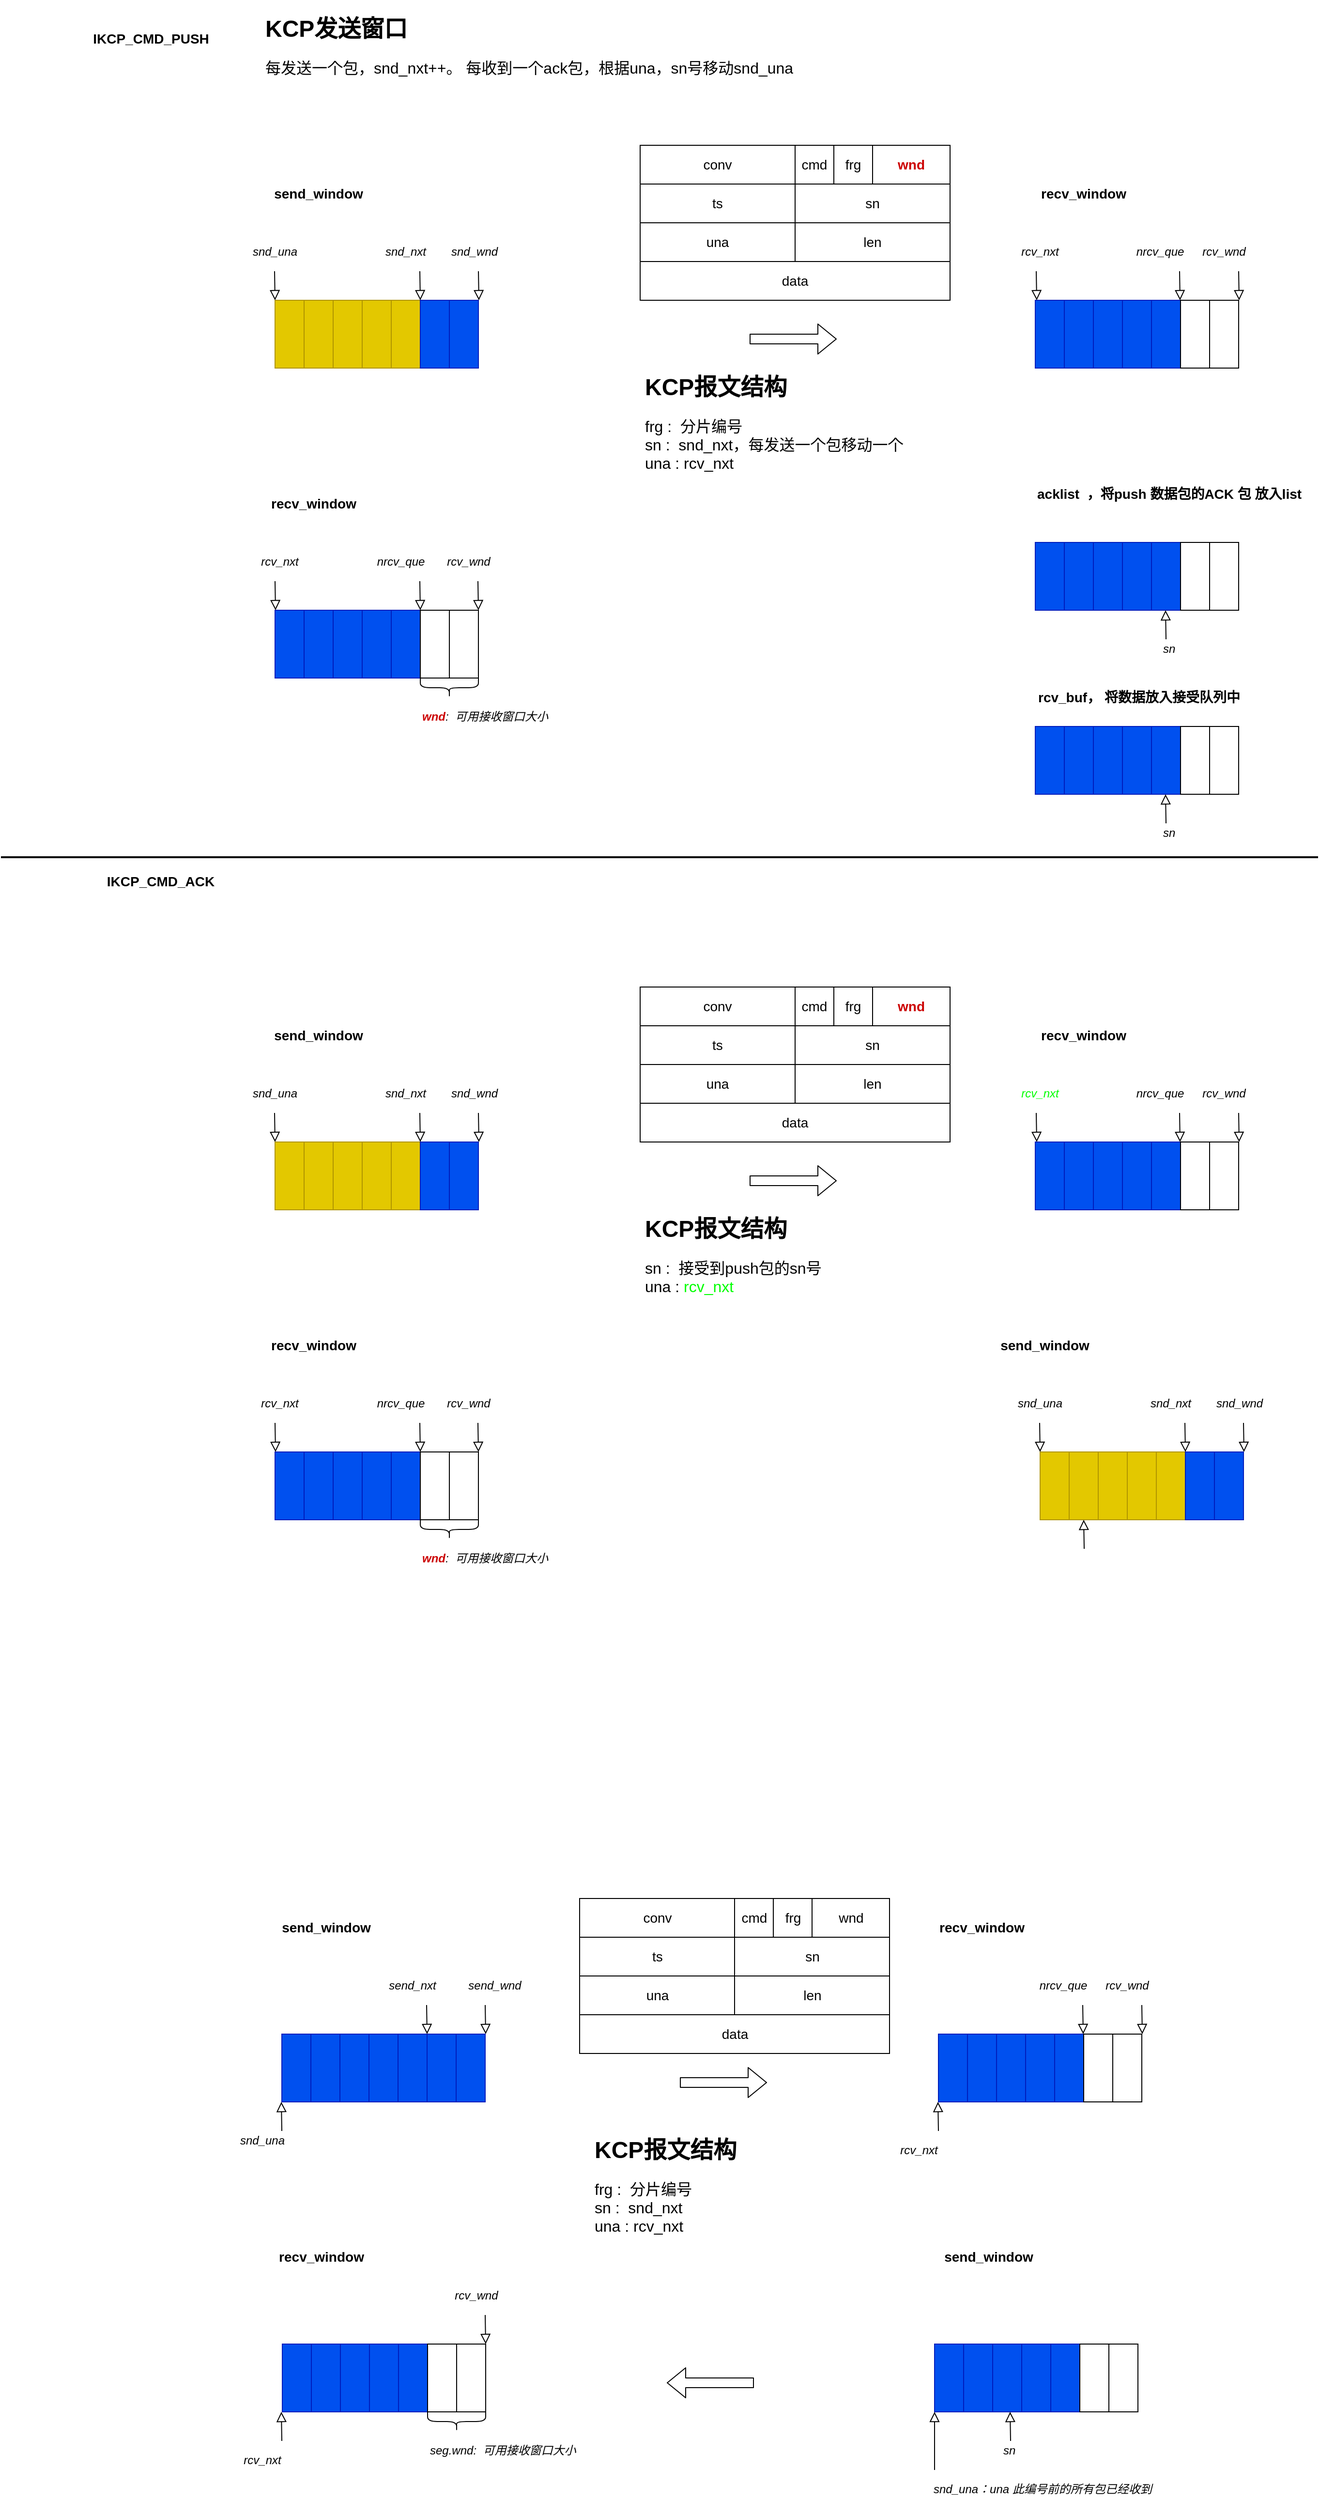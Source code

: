 <mxfile version="13.10.2" type="github">
  <diagram id="feINAKc0w70oRSZ_3hTW" name="第 1 页">
    <mxGraphModel dx="2187" dy="802" grid="1" gridSize="10" guides="1" tooltips="1" connect="1" arrows="1" fold="1" page="1" pageScale="1" pageWidth="827" pageHeight="1169" math="0" shadow="0">
      <root>
        <mxCell id="0" />
        <mxCell id="1" parent="0" />
        <mxCell id="rV__VkdkWEQ5Nje2Z5eR-19" value="" style="rounded=0;whiteSpace=wrap;html=1;fillColor=#e3c800;strokeColor=#B09500;fontColor=#ffffff;" parent="1" vertex="1">
          <mxGeometry x="253" y="460" width="30" height="70" as="geometry" />
        </mxCell>
        <mxCell id="rV__VkdkWEQ5Nje2Z5eR-52" value="" style="rounded=0;html=1;jettySize=auto;orthogonalLoop=1;fontSize=11;endArrow=block;endFill=0;endSize=8;strokeWidth=1;shadow=0;labelBackgroundColor=none;edgeStyle=orthogonalEdgeStyle;" parent="1" edge="1">
          <mxGeometry y="20" relative="1" as="geometry">
            <mxPoint as="offset" />
            <mxPoint x="252.5" y="430" as="sourcePoint" />
            <mxPoint x="253" y="460" as="targetPoint" />
          </mxGeometry>
        </mxCell>
        <mxCell id="rV__VkdkWEQ5Nje2Z5eR-62" value="snd_una" style="text;html=1;strokeColor=none;fillColor=none;align=center;verticalAlign=middle;whiteSpace=wrap;rounded=0;fontStyle=2" parent="1" vertex="1">
          <mxGeometry x="233" y="400" width="40" height="20" as="geometry" />
        </mxCell>
        <mxCell id="rV__VkdkWEQ5Nje2Z5eR-63" value="snd_wnd" style="text;html=1;strokeColor=none;fillColor=none;align=left;verticalAlign=middle;whiteSpace=wrap;rounded=0;fontStyle=2" parent="1" vertex="1">
          <mxGeometry x="433" y="390" width="67" height="40" as="geometry" />
        </mxCell>
        <mxCell id="rV__VkdkWEQ5Nje2Z5eR-68" value="send_window" style="text;html=1;strokeColor=none;fillColor=none;align=center;verticalAlign=middle;whiteSpace=wrap;rounded=0;fontSize=14;fontStyle=1" parent="1" vertex="1">
          <mxGeometry x="278" y="340" width="40" height="20" as="geometry" />
        </mxCell>
        <mxCell id="mCFFVizzUiLR0h96KD7Z-1" value="" style="rounded=0;whiteSpace=wrap;html=1;fillColor=#e3c800;strokeColor=#B09500;fontColor=#ffffff;" vertex="1" parent="1">
          <mxGeometry x="283" y="460" width="30" height="70" as="geometry" />
        </mxCell>
        <mxCell id="mCFFVizzUiLR0h96KD7Z-2" value="" style="rounded=0;whiteSpace=wrap;html=1;fillColor=#e3c800;strokeColor=#B09500;fontColor=#ffffff;" vertex="1" parent="1">
          <mxGeometry x="313" y="460" width="30" height="70" as="geometry" />
        </mxCell>
        <mxCell id="mCFFVizzUiLR0h96KD7Z-3" value="" style="rounded=0;whiteSpace=wrap;html=1;fillColor=#e3c800;strokeColor=#B09500;fontColor=#ffffff;" vertex="1" parent="1">
          <mxGeometry x="343" y="460" width="30" height="70" as="geometry" />
        </mxCell>
        <mxCell id="mCFFVizzUiLR0h96KD7Z-4" value="" style="rounded=0;whiteSpace=wrap;html=1;fillColor=#e3c800;strokeColor=#B09500;fontColor=#ffffff;" vertex="1" parent="1">
          <mxGeometry x="373" y="460" width="30" height="70" as="geometry" />
        </mxCell>
        <mxCell id="mCFFVizzUiLR0h96KD7Z-5" value="" style="rounded=0;whiteSpace=wrap;html=1;fillColor=#0050ef;strokeColor=#001DBC;fontColor=#ffffff;" vertex="1" parent="1">
          <mxGeometry x="403" y="460" width="30" height="70" as="geometry" />
        </mxCell>
        <mxCell id="mCFFVizzUiLR0h96KD7Z-6" value="" style="rounded=0;whiteSpace=wrap;html=1;fillColor=#0050ef;strokeColor=#001DBC;fontColor=#ffffff;" vertex="1" parent="1">
          <mxGeometry x="433" y="460" width="30" height="70" as="geometry" />
        </mxCell>
        <mxCell id="mCFFVizzUiLR0h96KD7Z-7" value="" style="rounded=0;whiteSpace=wrap;html=1;fillColor=#0050ef;strokeColor=#001DBC;fontColor=#ffffff;" vertex="1" parent="1">
          <mxGeometry x="1038" y="460" width="30" height="70" as="geometry" />
        </mxCell>
        <mxCell id="mCFFVizzUiLR0h96KD7Z-8" value="recv_window" style="text;html=1;strokeColor=none;fillColor=none;align=center;verticalAlign=middle;whiteSpace=wrap;rounded=0;fontSize=14;fontStyle=1" vertex="1" parent="1">
          <mxGeometry x="1067.5" y="340" width="40" height="20" as="geometry" />
        </mxCell>
        <mxCell id="mCFFVizzUiLR0h96KD7Z-9" value="" style="rounded=0;whiteSpace=wrap;html=1;fillColor=#0050ef;strokeColor=#001DBC;fontColor=#ffffff;" vertex="1" parent="1">
          <mxGeometry x="1068" y="460" width="30" height="70" as="geometry" />
        </mxCell>
        <mxCell id="mCFFVizzUiLR0h96KD7Z-10" value="" style="rounded=0;whiteSpace=wrap;html=1;fillColor=#0050ef;strokeColor=#001DBC;fontColor=#ffffff;" vertex="1" parent="1">
          <mxGeometry x="1098" y="460" width="30" height="70" as="geometry" />
        </mxCell>
        <mxCell id="mCFFVizzUiLR0h96KD7Z-11" value="" style="rounded=0;whiteSpace=wrap;html=1;fillColor=#0050ef;strokeColor=#001DBC;fontColor=#ffffff;" vertex="1" parent="1">
          <mxGeometry x="1128" y="460" width="30" height="70" as="geometry" />
        </mxCell>
        <mxCell id="mCFFVizzUiLR0h96KD7Z-12" value="" style="rounded=0;whiteSpace=wrap;html=1;fillColor=#0050ef;strokeColor=#001DBC;fontColor=#ffffff;" vertex="1" parent="1">
          <mxGeometry x="1158" y="460" width="30" height="70" as="geometry" />
        </mxCell>
        <mxCell id="mCFFVizzUiLR0h96KD7Z-13" value="" style="rounded=0;whiteSpace=wrap;html=1;" vertex="1" parent="1">
          <mxGeometry x="1188" y="460" width="30" height="70" as="geometry" />
        </mxCell>
        <mxCell id="mCFFVizzUiLR0h96KD7Z-14" value="" style="rounded=0;whiteSpace=wrap;html=1;" vertex="1" parent="1">
          <mxGeometry x="1218" y="460" width="30" height="70" as="geometry" />
        </mxCell>
        <mxCell id="mCFFVizzUiLR0h96KD7Z-15" value="" style="rounded=0;whiteSpace=wrap;html=1;fillColor=#0050ef;strokeColor=#001DBC;fontColor=#ffffff;" vertex="1" parent="1">
          <mxGeometry x="253" y="780" width="30" height="70" as="geometry" />
        </mxCell>
        <mxCell id="mCFFVizzUiLR0h96KD7Z-16" value="recv_window" style="text;html=1;strokeColor=none;fillColor=none;align=center;verticalAlign=middle;whiteSpace=wrap;rounded=0;fontSize=14;fontStyle=1" vertex="1" parent="1">
          <mxGeometry x="273" y="660" width="40" height="20" as="geometry" />
        </mxCell>
        <mxCell id="mCFFVizzUiLR0h96KD7Z-17" value="" style="rounded=0;whiteSpace=wrap;html=1;fillColor=#0050ef;strokeColor=#001DBC;fontColor=#ffffff;" vertex="1" parent="1">
          <mxGeometry x="283" y="780" width="30" height="70" as="geometry" />
        </mxCell>
        <mxCell id="mCFFVizzUiLR0h96KD7Z-18" value="" style="rounded=0;whiteSpace=wrap;html=1;fillColor=#0050ef;strokeColor=#001DBC;fontColor=#ffffff;" vertex="1" parent="1">
          <mxGeometry x="313" y="780" width="30" height="70" as="geometry" />
        </mxCell>
        <mxCell id="mCFFVizzUiLR0h96KD7Z-19" value="" style="rounded=0;whiteSpace=wrap;html=1;fillColor=#0050ef;strokeColor=#001DBC;fontColor=#ffffff;" vertex="1" parent="1">
          <mxGeometry x="343" y="780" width="30" height="70" as="geometry" />
        </mxCell>
        <mxCell id="mCFFVizzUiLR0h96KD7Z-20" value="" style="rounded=0;whiteSpace=wrap;html=1;fillColor=#0050ef;strokeColor=#001DBC;fontColor=#ffffff;" vertex="1" parent="1">
          <mxGeometry x="373" y="780" width="30" height="70" as="geometry" />
        </mxCell>
        <mxCell id="mCFFVizzUiLR0h96KD7Z-21" value="" style="rounded=0;whiteSpace=wrap;html=1;" vertex="1" parent="1">
          <mxGeometry x="403" y="780" width="30" height="70" as="geometry" />
        </mxCell>
        <mxCell id="mCFFVizzUiLR0h96KD7Z-22" value="" style="rounded=0;whiteSpace=wrap;html=1;" vertex="1" parent="1">
          <mxGeometry x="433" y="780" width="30" height="70" as="geometry" />
        </mxCell>
        <mxCell id="mCFFVizzUiLR0h96KD7Z-23" value="" style="rounded=0;whiteSpace=wrap;html=1;fillColor=#0050ef;strokeColor=#001DBC;fontColor=#ffffff;" vertex="1" parent="1">
          <mxGeometry x="1038" y="710" width="30" height="70" as="geometry" />
        </mxCell>
        <mxCell id="mCFFVizzUiLR0h96KD7Z-24" value="acklist&amp;nbsp; ，将push 数据包的ACK 包 放入list" style="text;html=1;strokeColor=none;fillColor=none;align=left;verticalAlign=middle;whiteSpace=wrap;rounded=0;fontSize=14;fontStyle=1" vertex="1" parent="1">
          <mxGeometry x="1038" y="650" width="289.5" height="20" as="geometry" />
        </mxCell>
        <mxCell id="mCFFVizzUiLR0h96KD7Z-25" value="" style="rounded=0;whiteSpace=wrap;html=1;fillColor=#0050ef;strokeColor=#001DBC;fontColor=#ffffff;" vertex="1" parent="1">
          <mxGeometry x="1068" y="710" width="30" height="70" as="geometry" />
        </mxCell>
        <mxCell id="mCFFVizzUiLR0h96KD7Z-26" value="" style="rounded=0;whiteSpace=wrap;html=1;fillColor=#0050ef;strokeColor=#001DBC;fontColor=#ffffff;" vertex="1" parent="1">
          <mxGeometry x="1098" y="710" width="30" height="70" as="geometry" />
        </mxCell>
        <mxCell id="mCFFVizzUiLR0h96KD7Z-27" value="" style="rounded=0;whiteSpace=wrap;html=1;fillColor=#0050ef;strokeColor=#001DBC;fontColor=#ffffff;" vertex="1" parent="1">
          <mxGeometry x="1128" y="710" width="30" height="70" as="geometry" />
        </mxCell>
        <mxCell id="mCFFVizzUiLR0h96KD7Z-28" value="" style="rounded=0;whiteSpace=wrap;html=1;fillColor=#0050ef;strokeColor=#001DBC;fontColor=#ffffff;" vertex="1" parent="1">
          <mxGeometry x="1158" y="710" width="30" height="70" as="geometry" />
        </mxCell>
        <mxCell id="mCFFVizzUiLR0h96KD7Z-29" value="" style="rounded=0;whiteSpace=wrap;html=1;" vertex="1" parent="1">
          <mxGeometry x="1188" y="710" width="30" height="70" as="geometry" />
        </mxCell>
        <mxCell id="mCFFVizzUiLR0h96KD7Z-30" value="" style="rounded=0;whiteSpace=wrap;html=1;" vertex="1" parent="1">
          <mxGeometry x="1218" y="710" width="30" height="70" as="geometry" />
        </mxCell>
        <mxCell id="mCFFVizzUiLR0h96KD7Z-31" value="" style="shape=flexArrow;endArrow=classic;html=1;fontSize=14;fontColor=#000000;" edge="1" parent="1">
          <mxGeometry width="50" height="50" relative="1" as="geometry">
            <mxPoint x="743" y="500" as="sourcePoint" />
            <mxPoint x="833" y="500" as="targetPoint" />
          </mxGeometry>
        </mxCell>
        <mxCell id="mCFFVizzUiLR0h96KD7Z-33" value="" style="rounded=0;html=1;jettySize=auto;orthogonalLoop=1;fontSize=11;endArrow=block;endFill=0;endSize=8;strokeWidth=1;shadow=0;labelBackgroundColor=none;edgeStyle=orthogonalEdgeStyle;" edge="1" parent="1">
          <mxGeometry y="20" relative="1" as="geometry">
            <mxPoint as="offset" />
            <mxPoint x="463" y="430" as="sourcePoint" />
            <mxPoint x="463.5" y="460" as="targetPoint" />
          </mxGeometry>
        </mxCell>
        <mxCell id="mCFFVizzUiLR0h96KD7Z-34" value="snd_nxt" style="text;html=1;strokeColor=none;fillColor=none;align=center;verticalAlign=middle;whiteSpace=wrap;rounded=0;fontStyle=2" vertex="1" parent="1">
          <mxGeometry x="368" y="400" width="40" height="20" as="geometry" />
        </mxCell>
        <mxCell id="mCFFVizzUiLR0h96KD7Z-35" value="" style="rounded=0;html=1;jettySize=auto;orthogonalLoop=1;fontSize=11;endArrow=block;endFill=0;endSize=8;strokeWidth=1;shadow=0;labelBackgroundColor=none;edgeStyle=orthogonalEdgeStyle;" edge="1" parent="1">
          <mxGeometry y="20" relative="1" as="geometry">
            <mxPoint as="offset" />
            <mxPoint x="402.5" y="430" as="sourcePoint" />
            <mxPoint x="403" y="460" as="targetPoint" />
          </mxGeometry>
        </mxCell>
        <mxCell id="mCFFVizzUiLR0h96KD7Z-36" value="rcv_nxt" style="text;html=1;strokeColor=none;fillColor=none;align=center;verticalAlign=middle;whiteSpace=wrap;rounded=0;fontStyle=2" vertex="1" parent="1">
          <mxGeometry x="1023" y="400" width="40" height="20" as="geometry" />
        </mxCell>
        <mxCell id="mCFFVizzUiLR0h96KD7Z-37" value="" style="rounded=0;html=1;jettySize=auto;orthogonalLoop=1;fontSize=11;endArrow=block;endFill=0;endSize=8;strokeWidth=1;shadow=0;labelBackgroundColor=none;edgeStyle=orthogonalEdgeStyle;" edge="1" parent="1">
          <mxGeometry y="20" relative="1" as="geometry">
            <mxPoint as="offset" />
            <mxPoint x="1039" y="430" as="sourcePoint" />
            <mxPoint x="1039.5" y="460" as="targetPoint" />
          </mxGeometry>
        </mxCell>
        <mxCell id="mCFFVizzUiLR0h96KD7Z-48" value="rcv_wnd" style="text;html=1;strokeColor=none;fillColor=none;align=center;verticalAlign=middle;whiteSpace=wrap;rounded=0;fontStyle=2" vertex="1" parent="1">
          <mxGeometry x="1213" y="400" width="40" height="20" as="geometry" />
        </mxCell>
        <mxCell id="mCFFVizzUiLR0h96KD7Z-49" value="" style="rounded=0;html=1;jettySize=auto;orthogonalLoop=1;fontSize=11;endArrow=block;endFill=0;endSize=8;strokeWidth=1;shadow=0;labelBackgroundColor=none;edgeStyle=orthogonalEdgeStyle;" edge="1" parent="1">
          <mxGeometry y="20" relative="1" as="geometry">
            <mxPoint as="offset" />
            <mxPoint x="1248" y="430" as="sourcePoint" />
            <mxPoint x="1248.5" y="460" as="targetPoint" />
          </mxGeometry>
        </mxCell>
        <mxCell id="mCFFVizzUiLR0h96KD7Z-50" value="" style="rounded=0;html=1;jettySize=auto;orthogonalLoop=1;fontSize=11;endArrow=block;endFill=0;endSize=8;strokeWidth=1;shadow=0;labelBackgroundColor=none;edgeStyle=orthogonalEdgeStyle;" edge="1" parent="1">
          <mxGeometry y="20" relative="1" as="geometry">
            <mxPoint as="offset" />
            <mxPoint x="1187" y="430" as="sourcePoint" />
            <mxPoint x="1187.5" y="460" as="targetPoint" />
          </mxGeometry>
        </mxCell>
        <mxCell id="mCFFVizzUiLR0h96KD7Z-51" value="nrcv_que" style="text;html=1;strokeColor=none;fillColor=none;align=center;verticalAlign=middle;whiteSpace=wrap;rounded=0;fontStyle=2" vertex="1" parent="1">
          <mxGeometry x="1147" y="400" width="40" height="20" as="geometry" />
        </mxCell>
        <mxCell id="mCFFVizzUiLR0h96KD7Z-52" value="" style="shape=curlyBracket;whiteSpace=wrap;html=1;rounded=1;fontSize=14;fontColor=#000000;direction=north;" vertex="1" parent="1">
          <mxGeometry x="403" y="850" width="60" height="20" as="geometry" />
        </mxCell>
        <mxCell id="mCFFVizzUiLR0h96KD7Z-53" value="&lt;b&gt;&lt;font color=&quot;#cc0000&quot;&gt;wnd&lt;/font&gt;&lt;/b&gt;:&amp;nbsp; 可用接收窗口大小" style="text;html=1;strokeColor=none;fillColor=none;align=left;verticalAlign=middle;whiteSpace=wrap;rounded=0;fontStyle=2" vertex="1" parent="1">
          <mxGeometry x="403" y="880" width="190" height="20" as="geometry" />
        </mxCell>
        <mxCell id="mCFFVizzUiLR0h96KD7Z-54" value="rcv_wnd" style="text;html=1;strokeColor=none;fillColor=none;align=center;verticalAlign=middle;whiteSpace=wrap;rounded=0;fontStyle=2" vertex="1" parent="1">
          <mxGeometry x="433" y="720" width="40" height="20" as="geometry" />
        </mxCell>
        <mxCell id="mCFFVizzUiLR0h96KD7Z-55" value="" style="rounded=0;html=1;jettySize=auto;orthogonalLoop=1;fontSize=11;endArrow=block;endFill=0;endSize=8;strokeWidth=1;shadow=0;labelBackgroundColor=none;edgeStyle=orthogonalEdgeStyle;" edge="1" parent="1">
          <mxGeometry y="20" relative="1" as="geometry">
            <mxPoint as="offset" />
            <mxPoint x="462.5" y="750" as="sourcePoint" />
            <mxPoint x="463" y="780" as="targetPoint" />
          </mxGeometry>
        </mxCell>
        <mxCell id="mCFFVizzUiLR0h96KD7Z-71" value="conv" style="rounded=0;whiteSpace=wrap;html=1;fontSize=14;fontColor=#000000;align=center;" vertex="1" parent="1">
          <mxGeometry x="630" y="300" width="160" height="40" as="geometry" />
        </mxCell>
        <mxCell id="mCFFVizzUiLR0h96KD7Z-72" value="ts" style="rounded=0;whiteSpace=wrap;html=1;fontSize=14;fontColor=#000000;align=center;" vertex="1" parent="1">
          <mxGeometry x="630" y="340" width="160" height="40" as="geometry" />
        </mxCell>
        <mxCell id="mCFFVizzUiLR0h96KD7Z-73" value="una" style="rounded=0;whiteSpace=wrap;html=1;fontSize=14;fontColor=#000000;align=center;" vertex="1" parent="1">
          <mxGeometry x="630" y="380" width="160" height="40" as="geometry" />
        </mxCell>
        <mxCell id="mCFFVizzUiLR0h96KD7Z-74" value="cmd" style="rounded=0;whiteSpace=wrap;html=1;fontSize=14;fontColor=#000000;align=center;" vertex="1" parent="1">
          <mxGeometry x="790" y="300" width="40" height="40" as="geometry" />
        </mxCell>
        <mxCell id="mCFFVizzUiLR0h96KD7Z-75" value="frg" style="rounded=0;whiteSpace=wrap;html=1;fontSize=14;fontColor=#000000;align=center;" vertex="1" parent="1">
          <mxGeometry x="830" y="300" width="40" height="40" as="geometry" />
        </mxCell>
        <mxCell id="mCFFVizzUiLR0h96KD7Z-76" value="&lt;b&gt;&lt;font color=&quot;#cc0000&quot;&gt;wnd&lt;/font&gt;&lt;/b&gt;" style="rounded=0;whiteSpace=wrap;html=1;fontSize=14;fontColor=#000000;align=center;" vertex="1" parent="1">
          <mxGeometry x="870" y="300" width="80" height="40" as="geometry" />
        </mxCell>
        <mxCell id="mCFFVizzUiLR0h96KD7Z-78" value="sn" style="rounded=0;whiteSpace=wrap;html=1;fontSize=14;fontColor=#000000;align=center;" vertex="1" parent="1">
          <mxGeometry x="790" y="340" width="160" height="40" as="geometry" />
        </mxCell>
        <mxCell id="mCFFVizzUiLR0h96KD7Z-79" value="len" style="rounded=0;whiteSpace=wrap;html=1;fontSize=14;fontColor=#000000;align=center;" vertex="1" parent="1">
          <mxGeometry x="790" y="380" width="160" height="40" as="geometry" />
        </mxCell>
        <mxCell id="mCFFVizzUiLR0h96KD7Z-80" value="data" style="rounded=0;whiteSpace=wrap;html=1;fontSize=14;fontColor=#000000;align=center;" vertex="1" parent="1">
          <mxGeometry x="630" y="420" width="320" height="40" as="geometry" />
        </mxCell>
        <mxCell id="mCFFVizzUiLR0h96KD7Z-81" value="rcv_nxt" style="text;html=1;strokeColor=none;fillColor=none;align=center;verticalAlign=middle;whiteSpace=wrap;rounded=0;fontStyle=2" vertex="1" parent="1">
          <mxGeometry x="238" y="720" width="40" height="20" as="geometry" />
        </mxCell>
        <mxCell id="mCFFVizzUiLR0h96KD7Z-82" value="" style="rounded=0;html=1;jettySize=auto;orthogonalLoop=1;fontSize=11;endArrow=block;endFill=0;endSize=8;strokeWidth=1;shadow=0;labelBackgroundColor=none;edgeStyle=orthogonalEdgeStyle;" edge="1" parent="1">
          <mxGeometry y="20" relative="1" as="geometry">
            <mxPoint as="offset" />
            <mxPoint x="253" y="750" as="sourcePoint" />
            <mxPoint x="253.5" y="780" as="targetPoint" />
          </mxGeometry>
        </mxCell>
        <mxCell id="mCFFVizzUiLR0h96KD7Z-83" value="&lt;h1&gt;KCP报文结构&lt;/h1&gt;&lt;p style=&quot;font-size: 16px&quot;&gt;frg :&amp;nbsp; 分片编号&amp;nbsp;&lt;br&gt;sn :&amp;nbsp;&amp;nbsp;snd_nxt，每发送一个包移动一个&lt;br&gt;una : rcv_nxt&amp;nbsp;&lt;br&gt;&lt;/p&gt;" style="text;html=1;strokeColor=none;fillColor=none;spacing=5;spacingTop=-20;whiteSpace=wrap;overflow=hidden;rounded=0;" vertex="1" parent="1">
          <mxGeometry x="630" y="530" width="320" height="150" as="geometry" />
        </mxCell>
        <mxCell id="mCFFVizzUiLR0h96KD7Z-86" value="" style="rounded=0;html=1;jettySize=auto;orthogonalLoop=1;fontSize=11;endArrow=block;endFill=0;endSize=8;strokeWidth=1;shadow=0;labelBackgroundColor=none;edgeStyle=orthogonalEdgeStyle;" edge="1" parent="1">
          <mxGeometry y="20" relative="1" as="geometry">
            <mxPoint as="offset" />
            <mxPoint x="1173" y="810" as="sourcePoint" />
            <mxPoint x="1172.5" y="780" as="targetPoint" />
          </mxGeometry>
        </mxCell>
        <mxCell id="mCFFVizzUiLR0h96KD7Z-87" value="sn" style="text;html=1;strokeColor=none;fillColor=none;align=left;verticalAlign=middle;whiteSpace=wrap;rounded=0;fontStyle=2" vertex="1" parent="1">
          <mxGeometry x="1167.5" y="810" width="40" height="20" as="geometry" />
        </mxCell>
        <mxCell id="mCFFVizzUiLR0h96KD7Z-89" value="" style="rounded=0;whiteSpace=wrap;html=1;fillColor=#0050ef;strokeColor=#001DBC;fontColor=#ffffff;" vertex="1" parent="1">
          <mxGeometry x="260" y="2250" width="30" height="70" as="geometry" />
        </mxCell>
        <mxCell id="mCFFVizzUiLR0h96KD7Z-90" value="" style="rounded=0;html=1;jettySize=auto;orthogonalLoop=1;fontSize=11;endArrow=block;endFill=0;endSize=8;strokeWidth=1;shadow=0;labelBackgroundColor=none;edgeStyle=orthogonalEdgeStyle;" edge="1" parent="1">
          <mxGeometry y="20" relative="1" as="geometry">
            <mxPoint as="offset" />
            <mxPoint x="260" y="2350" as="sourcePoint" />
            <mxPoint x="259.5" y="2320" as="targetPoint" />
          </mxGeometry>
        </mxCell>
        <mxCell id="mCFFVizzUiLR0h96KD7Z-91" value="snd_una" style="text;html=1;strokeColor=none;fillColor=none;align=center;verticalAlign=middle;whiteSpace=wrap;rounded=0;fontStyle=2" vertex="1" parent="1">
          <mxGeometry x="220" y="2350" width="40" height="20" as="geometry" />
        </mxCell>
        <mxCell id="mCFFVizzUiLR0h96KD7Z-92" value="send_wnd" style="text;html=1;strokeColor=none;fillColor=none;align=center;verticalAlign=middle;whiteSpace=wrap;rounded=0;fontStyle=2" vertex="1" parent="1">
          <mxGeometry x="460" y="2190" width="40" height="20" as="geometry" />
        </mxCell>
        <mxCell id="mCFFVizzUiLR0h96KD7Z-93" value="IKCP_CMD_ACK" style="text;html=1;strokeColor=none;fillColor=none;align=center;verticalAlign=middle;whiteSpace=wrap;rounded=0;fontSize=14;fontStyle=1" vertex="1" parent="1">
          <mxGeometry x="50" y="1030" width="170" height="60" as="geometry" />
        </mxCell>
        <mxCell id="mCFFVizzUiLR0h96KD7Z-94" value="" style="rounded=0;whiteSpace=wrap;html=1;fillColor=#0050ef;strokeColor=#001DBC;fontColor=#ffffff;" vertex="1" parent="1">
          <mxGeometry x="290" y="2250" width="30" height="70" as="geometry" />
        </mxCell>
        <mxCell id="mCFFVizzUiLR0h96KD7Z-95" value="" style="rounded=0;whiteSpace=wrap;html=1;fillColor=#0050ef;strokeColor=#001DBC;fontColor=#ffffff;" vertex="1" parent="1">
          <mxGeometry x="320" y="2250" width="30" height="70" as="geometry" />
        </mxCell>
        <mxCell id="mCFFVizzUiLR0h96KD7Z-96" value="" style="rounded=0;whiteSpace=wrap;html=1;fillColor=#0050ef;strokeColor=#001DBC;fontColor=#ffffff;" vertex="1" parent="1">
          <mxGeometry x="350" y="2250" width="30" height="70" as="geometry" />
        </mxCell>
        <mxCell id="mCFFVizzUiLR0h96KD7Z-97" value="" style="rounded=0;whiteSpace=wrap;html=1;fillColor=#0050ef;strokeColor=#001DBC;fontColor=#ffffff;" vertex="1" parent="1">
          <mxGeometry x="380" y="2250" width="30" height="70" as="geometry" />
        </mxCell>
        <mxCell id="mCFFVizzUiLR0h96KD7Z-98" value="" style="rounded=0;whiteSpace=wrap;html=1;fillColor=#0050ef;strokeColor=#001DBC;fontColor=#ffffff;" vertex="1" parent="1">
          <mxGeometry x="410" y="2250" width="30" height="70" as="geometry" />
        </mxCell>
        <mxCell id="mCFFVizzUiLR0h96KD7Z-99" value="" style="rounded=0;whiteSpace=wrap;html=1;fillColor=#0050ef;strokeColor=#001DBC;fontColor=#ffffff;" vertex="1" parent="1">
          <mxGeometry x="440" y="2250" width="30" height="70" as="geometry" />
        </mxCell>
        <mxCell id="mCFFVizzUiLR0h96KD7Z-100" value="" style="rounded=0;whiteSpace=wrap;html=1;fillColor=#0050ef;strokeColor=#001DBC;fontColor=#ffffff;" vertex="1" parent="1">
          <mxGeometry x="938" y="2250" width="30" height="70" as="geometry" />
        </mxCell>
        <mxCell id="mCFFVizzUiLR0h96KD7Z-101" value="recv_window" style="text;html=1;strokeColor=none;fillColor=none;align=center;verticalAlign=middle;whiteSpace=wrap;rounded=0;fontSize=14;fontStyle=1" vertex="1" parent="1">
          <mxGeometry x="963" y="2130" width="40" height="20" as="geometry" />
        </mxCell>
        <mxCell id="mCFFVizzUiLR0h96KD7Z-102" value="" style="rounded=0;whiteSpace=wrap;html=1;fillColor=#0050ef;strokeColor=#001DBC;fontColor=#ffffff;" vertex="1" parent="1">
          <mxGeometry x="968" y="2250" width="30" height="70" as="geometry" />
        </mxCell>
        <mxCell id="mCFFVizzUiLR0h96KD7Z-103" value="" style="rounded=0;whiteSpace=wrap;html=1;fillColor=#0050ef;strokeColor=#001DBC;fontColor=#ffffff;" vertex="1" parent="1">
          <mxGeometry x="998" y="2250" width="30" height="70" as="geometry" />
        </mxCell>
        <mxCell id="mCFFVizzUiLR0h96KD7Z-104" value="" style="rounded=0;whiteSpace=wrap;html=1;fillColor=#0050ef;strokeColor=#001DBC;fontColor=#ffffff;" vertex="1" parent="1">
          <mxGeometry x="1028" y="2250" width="30" height="70" as="geometry" />
        </mxCell>
        <mxCell id="mCFFVizzUiLR0h96KD7Z-105" value="" style="rounded=0;whiteSpace=wrap;html=1;fillColor=#0050ef;strokeColor=#001DBC;fontColor=#ffffff;" vertex="1" parent="1">
          <mxGeometry x="1058" y="2250" width="30" height="70" as="geometry" />
        </mxCell>
        <mxCell id="mCFFVizzUiLR0h96KD7Z-106" value="" style="rounded=0;whiteSpace=wrap;html=1;" vertex="1" parent="1">
          <mxGeometry x="1088" y="2250" width="30" height="70" as="geometry" />
        </mxCell>
        <mxCell id="mCFFVizzUiLR0h96KD7Z-107" value="" style="rounded=0;whiteSpace=wrap;html=1;" vertex="1" parent="1">
          <mxGeometry x="1118" y="2250" width="30" height="70" as="geometry" />
        </mxCell>
        <mxCell id="mCFFVizzUiLR0h96KD7Z-108" value="" style="rounded=0;whiteSpace=wrap;html=1;fillColor=#0050ef;strokeColor=#001DBC;fontColor=#ffffff;" vertex="1" parent="1">
          <mxGeometry x="260.5" y="2570" width="30" height="70" as="geometry" />
        </mxCell>
        <mxCell id="mCFFVizzUiLR0h96KD7Z-109" value="recv_window" style="text;html=1;strokeColor=none;fillColor=none;align=center;verticalAlign=middle;whiteSpace=wrap;rounded=0;fontSize=14;fontStyle=1" vertex="1" parent="1">
          <mxGeometry x="281" y="2470" width="40" height="20" as="geometry" />
        </mxCell>
        <mxCell id="mCFFVizzUiLR0h96KD7Z-110" value="" style="rounded=0;whiteSpace=wrap;html=1;fillColor=#0050ef;strokeColor=#001DBC;fontColor=#ffffff;" vertex="1" parent="1">
          <mxGeometry x="290.5" y="2570" width="30" height="70" as="geometry" />
        </mxCell>
        <mxCell id="mCFFVizzUiLR0h96KD7Z-111" value="" style="rounded=0;whiteSpace=wrap;html=1;fillColor=#0050ef;strokeColor=#001DBC;fontColor=#ffffff;" vertex="1" parent="1">
          <mxGeometry x="320.5" y="2570" width="30" height="70" as="geometry" />
        </mxCell>
        <mxCell id="mCFFVizzUiLR0h96KD7Z-112" value="" style="rounded=0;whiteSpace=wrap;html=1;fillColor=#0050ef;strokeColor=#001DBC;fontColor=#ffffff;" vertex="1" parent="1">
          <mxGeometry x="350.5" y="2570" width="30" height="70" as="geometry" />
        </mxCell>
        <mxCell id="mCFFVizzUiLR0h96KD7Z-113" value="" style="rounded=0;whiteSpace=wrap;html=1;fillColor=#0050ef;strokeColor=#001DBC;fontColor=#ffffff;" vertex="1" parent="1">
          <mxGeometry x="380.5" y="2570" width="30" height="70" as="geometry" />
        </mxCell>
        <mxCell id="mCFFVizzUiLR0h96KD7Z-114" value="" style="rounded=0;whiteSpace=wrap;html=1;" vertex="1" parent="1">
          <mxGeometry x="410.5" y="2570" width="30" height="70" as="geometry" />
        </mxCell>
        <mxCell id="mCFFVizzUiLR0h96KD7Z-115" value="" style="rounded=0;whiteSpace=wrap;html=1;" vertex="1" parent="1">
          <mxGeometry x="440.5" y="2570" width="30" height="70" as="geometry" />
        </mxCell>
        <mxCell id="mCFFVizzUiLR0h96KD7Z-116" value="" style="rounded=0;whiteSpace=wrap;html=1;fillColor=#0050ef;strokeColor=#001DBC;fontColor=#ffffff;" vertex="1" parent="1">
          <mxGeometry x="934" y="2570" width="30" height="70" as="geometry" />
        </mxCell>
        <mxCell id="mCFFVizzUiLR0h96KD7Z-117" value="send_window" style="text;html=1;strokeColor=none;fillColor=none;align=center;verticalAlign=middle;whiteSpace=wrap;rounded=0;fontSize=14;fontStyle=1" vertex="1" parent="1">
          <mxGeometry x="970" y="2470" width="40" height="20" as="geometry" />
        </mxCell>
        <mxCell id="mCFFVizzUiLR0h96KD7Z-118" value="" style="rounded=0;whiteSpace=wrap;html=1;fillColor=#0050ef;strokeColor=#001DBC;fontColor=#ffffff;" vertex="1" parent="1">
          <mxGeometry x="964" y="2570" width="30" height="70" as="geometry" />
        </mxCell>
        <mxCell id="mCFFVizzUiLR0h96KD7Z-119" value="" style="rounded=0;whiteSpace=wrap;html=1;fillColor=#0050ef;strokeColor=#001DBC;fontColor=#ffffff;" vertex="1" parent="1">
          <mxGeometry x="994" y="2570" width="30" height="70" as="geometry" />
        </mxCell>
        <mxCell id="mCFFVizzUiLR0h96KD7Z-120" value="" style="rounded=0;whiteSpace=wrap;html=1;fillColor=#0050ef;strokeColor=#001DBC;fontColor=#ffffff;" vertex="1" parent="1">
          <mxGeometry x="1024" y="2570" width="30" height="70" as="geometry" />
        </mxCell>
        <mxCell id="mCFFVizzUiLR0h96KD7Z-121" value="" style="rounded=0;whiteSpace=wrap;html=1;fillColor=#0050ef;strokeColor=#001DBC;fontColor=#ffffff;" vertex="1" parent="1">
          <mxGeometry x="1054" y="2570" width="30" height="70" as="geometry" />
        </mxCell>
        <mxCell id="mCFFVizzUiLR0h96KD7Z-122" value="" style="rounded=0;whiteSpace=wrap;html=1;" vertex="1" parent="1">
          <mxGeometry x="1084" y="2570" width="30" height="70" as="geometry" />
        </mxCell>
        <mxCell id="mCFFVizzUiLR0h96KD7Z-123" value="" style="rounded=0;whiteSpace=wrap;html=1;" vertex="1" parent="1">
          <mxGeometry x="1114" y="2570" width="30" height="70" as="geometry" />
        </mxCell>
        <mxCell id="mCFFVizzUiLR0h96KD7Z-124" value="" style="shape=flexArrow;endArrow=classic;html=1;fontSize=14;fontColor=#000000;" edge="1" parent="1">
          <mxGeometry width="50" height="50" relative="1" as="geometry">
            <mxPoint x="671" y="2300" as="sourcePoint" />
            <mxPoint x="761" y="2300" as="targetPoint" />
          </mxGeometry>
        </mxCell>
        <mxCell id="mCFFVizzUiLR0h96KD7Z-125" value="" style="shape=flexArrow;endArrow=classic;html=1;fontSize=14;fontColor=#000000;" edge="1" parent="1">
          <mxGeometry width="50" height="50" relative="1" as="geometry">
            <mxPoint x="747.5" y="2610" as="sourcePoint" />
            <mxPoint x="657.5" y="2610" as="targetPoint" />
          </mxGeometry>
        </mxCell>
        <mxCell id="mCFFVizzUiLR0h96KD7Z-126" value="" style="rounded=0;html=1;jettySize=auto;orthogonalLoop=1;fontSize=11;endArrow=block;endFill=0;endSize=8;strokeWidth=1;shadow=0;labelBackgroundColor=none;edgeStyle=orthogonalEdgeStyle;" edge="1" parent="1">
          <mxGeometry y="20" relative="1" as="geometry">
            <mxPoint as="offset" />
            <mxPoint x="470" y="2220" as="sourcePoint" />
            <mxPoint x="470.5" y="2250" as="targetPoint" />
          </mxGeometry>
        </mxCell>
        <mxCell id="mCFFVizzUiLR0h96KD7Z-127" value="send_nxt" style="text;html=1;strokeColor=none;fillColor=none;align=center;verticalAlign=middle;whiteSpace=wrap;rounded=0;fontStyle=2" vertex="1" parent="1">
          <mxGeometry x="375" y="2190" width="40" height="20" as="geometry" />
        </mxCell>
        <mxCell id="mCFFVizzUiLR0h96KD7Z-128" value="" style="rounded=0;html=1;jettySize=auto;orthogonalLoop=1;fontSize=11;endArrow=block;endFill=0;endSize=8;strokeWidth=1;shadow=0;labelBackgroundColor=none;edgeStyle=orthogonalEdgeStyle;" edge="1" parent="1">
          <mxGeometry y="20" relative="1" as="geometry">
            <mxPoint as="offset" />
            <mxPoint x="409.5" y="2220" as="sourcePoint" />
            <mxPoint x="410" y="2250" as="targetPoint" />
          </mxGeometry>
        </mxCell>
        <mxCell id="mCFFVizzUiLR0h96KD7Z-129" value="rcv_nxt" style="text;html=1;strokeColor=none;fillColor=none;align=center;verticalAlign=middle;whiteSpace=wrap;rounded=0;fontStyle=2" vertex="1" parent="1">
          <mxGeometry x="898" y="2360" width="40" height="20" as="geometry" />
        </mxCell>
        <mxCell id="mCFFVizzUiLR0h96KD7Z-130" value="" style="rounded=0;html=1;jettySize=auto;orthogonalLoop=1;fontSize=11;endArrow=block;endFill=0;endSize=8;strokeWidth=1;shadow=0;labelBackgroundColor=none;edgeStyle=orthogonalEdgeStyle;" edge="1" parent="1">
          <mxGeometry y="20" relative="1" as="geometry">
            <mxPoint as="offset" />
            <mxPoint x="938" y="2350" as="sourcePoint" />
            <mxPoint x="937.5" y="2320" as="targetPoint" />
          </mxGeometry>
        </mxCell>
        <mxCell id="mCFFVizzUiLR0h96KD7Z-131" value="rcv_wnd" style="text;html=1;strokeColor=none;fillColor=none;align=center;verticalAlign=middle;whiteSpace=wrap;rounded=0;fontStyle=2" vertex="1" parent="1">
          <mxGeometry x="1113" y="2190" width="40" height="20" as="geometry" />
        </mxCell>
        <mxCell id="mCFFVizzUiLR0h96KD7Z-132" value="" style="rounded=0;html=1;jettySize=auto;orthogonalLoop=1;fontSize=11;endArrow=block;endFill=0;endSize=8;strokeWidth=1;shadow=0;labelBackgroundColor=none;edgeStyle=orthogonalEdgeStyle;" edge="1" parent="1">
          <mxGeometry y="20" relative="1" as="geometry">
            <mxPoint as="offset" />
            <mxPoint x="1148" y="2220" as="sourcePoint" />
            <mxPoint x="1148.5" y="2250" as="targetPoint" />
          </mxGeometry>
        </mxCell>
        <mxCell id="mCFFVizzUiLR0h96KD7Z-133" value="" style="rounded=0;html=1;jettySize=auto;orthogonalLoop=1;fontSize=11;endArrow=block;endFill=0;endSize=8;strokeWidth=1;shadow=0;labelBackgroundColor=none;edgeStyle=orthogonalEdgeStyle;" edge="1" parent="1">
          <mxGeometry y="20" relative="1" as="geometry">
            <mxPoint as="offset" />
            <mxPoint x="1087" y="2220" as="sourcePoint" />
            <mxPoint x="1087.5" y="2250" as="targetPoint" />
          </mxGeometry>
        </mxCell>
        <mxCell id="mCFFVizzUiLR0h96KD7Z-134" value="nrcv_que" style="text;html=1;strokeColor=none;fillColor=none;align=center;verticalAlign=middle;whiteSpace=wrap;rounded=0;fontStyle=2" vertex="1" parent="1">
          <mxGeometry x="1047" y="2190" width="40" height="20" as="geometry" />
        </mxCell>
        <mxCell id="mCFFVizzUiLR0h96KD7Z-135" value="" style="shape=curlyBracket;whiteSpace=wrap;html=1;rounded=1;fontSize=14;fontColor=#000000;direction=north;" vertex="1" parent="1">
          <mxGeometry x="410.5" y="2640" width="60" height="20" as="geometry" />
        </mxCell>
        <mxCell id="mCFFVizzUiLR0h96KD7Z-136" value="seg.wnd:&amp;nbsp; 可用接收窗口大小" style="text;html=1;strokeColor=none;fillColor=none;align=left;verticalAlign=middle;whiteSpace=wrap;rounded=0;fontStyle=2" vertex="1" parent="1">
          <mxGeometry x="410.5" y="2670" width="190" height="20" as="geometry" />
        </mxCell>
        <mxCell id="mCFFVizzUiLR0h96KD7Z-137" value="rcv_wnd" style="text;html=1;strokeColor=none;fillColor=none;align=center;verticalAlign=middle;whiteSpace=wrap;rounded=0;fontStyle=2" vertex="1" parent="1">
          <mxGeometry x="440.5" y="2510" width="40" height="20" as="geometry" />
        </mxCell>
        <mxCell id="mCFFVizzUiLR0h96KD7Z-138" value="" style="rounded=0;html=1;jettySize=auto;orthogonalLoop=1;fontSize=11;endArrow=block;endFill=0;endSize=8;strokeWidth=1;shadow=0;labelBackgroundColor=none;edgeStyle=orthogonalEdgeStyle;" edge="1" parent="1">
          <mxGeometry y="20" relative="1" as="geometry">
            <mxPoint as="offset" />
            <mxPoint x="470" y="2540" as="sourcePoint" />
            <mxPoint x="470.5" y="2570" as="targetPoint" />
          </mxGeometry>
        </mxCell>
        <mxCell id="mCFFVizzUiLR0h96KD7Z-139" value="conv" style="rounded=0;whiteSpace=wrap;html=1;fontSize=14;fontColor=#000000;align=center;" vertex="1" parent="1">
          <mxGeometry x="567.5" y="2110" width="160" height="40" as="geometry" />
        </mxCell>
        <mxCell id="mCFFVizzUiLR0h96KD7Z-140" value="ts" style="rounded=0;whiteSpace=wrap;html=1;fontSize=14;fontColor=#000000;align=center;" vertex="1" parent="1">
          <mxGeometry x="567.5" y="2150" width="160" height="40" as="geometry" />
        </mxCell>
        <mxCell id="mCFFVizzUiLR0h96KD7Z-141" value="una" style="rounded=0;whiteSpace=wrap;html=1;fontSize=14;fontColor=#000000;align=center;" vertex="1" parent="1">
          <mxGeometry x="567.5" y="2190" width="160" height="40" as="geometry" />
        </mxCell>
        <mxCell id="mCFFVizzUiLR0h96KD7Z-142" value="cmd" style="rounded=0;whiteSpace=wrap;html=1;fontSize=14;fontColor=#000000;align=center;" vertex="1" parent="1">
          <mxGeometry x="727.5" y="2110" width="40" height="40" as="geometry" />
        </mxCell>
        <mxCell id="mCFFVizzUiLR0h96KD7Z-143" value="frg" style="rounded=0;whiteSpace=wrap;html=1;fontSize=14;fontColor=#000000;align=center;" vertex="1" parent="1">
          <mxGeometry x="767.5" y="2110" width="40" height="40" as="geometry" />
        </mxCell>
        <mxCell id="mCFFVizzUiLR0h96KD7Z-144" value="wnd" style="rounded=0;whiteSpace=wrap;html=1;fontSize=14;fontColor=#000000;align=center;" vertex="1" parent="1">
          <mxGeometry x="807.5" y="2110" width="80" height="40" as="geometry" />
        </mxCell>
        <mxCell id="mCFFVizzUiLR0h96KD7Z-145" value="sn" style="rounded=0;whiteSpace=wrap;html=1;fontSize=14;fontColor=#000000;align=center;" vertex="1" parent="1">
          <mxGeometry x="727.5" y="2150" width="160" height="40" as="geometry" />
        </mxCell>
        <mxCell id="mCFFVizzUiLR0h96KD7Z-146" value="len" style="rounded=0;whiteSpace=wrap;html=1;fontSize=14;fontColor=#000000;align=center;" vertex="1" parent="1">
          <mxGeometry x="727.5" y="2190" width="160" height="40" as="geometry" />
        </mxCell>
        <mxCell id="mCFFVizzUiLR0h96KD7Z-147" value="data" style="rounded=0;whiteSpace=wrap;html=1;fontSize=14;fontColor=#000000;align=center;" vertex="1" parent="1">
          <mxGeometry x="567.5" y="2230" width="320" height="40" as="geometry" />
        </mxCell>
        <mxCell id="mCFFVizzUiLR0h96KD7Z-148" value="rcv_nxt" style="text;html=1;strokeColor=none;fillColor=none;align=center;verticalAlign=middle;whiteSpace=wrap;rounded=0;fontStyle=2" vertex="1" parent="1">
          <mxGeometry x="220" y="2680" width="40" height="20" as="geometry" />
        </mxCell>
        <mxCell id="mCFFVizzUiLR0h96KD7Z-149" value="" style="rounded=0;html=1;jettySize=auto;orthogonalLoop=1;fontSize=11;endArrow=block;endFill=0;endSize=8;strokeWidth=1;shadow=0;labelBackgroundColor=none;edgeStyle=orthogonalEdgeStyle;" edge="1" parent="1">
          <mxGeometry y="20" relative="1" as="geometry">
            <mxPoint as="offset" />
            <mxPoint x="260" y="2670" as="sourcePoint" />
            <mxPoint x="259.5" y="2640" as="targetPoint" />
          </mxGeometry>
        </mxCell>
        <mxCell id="mCFFVizzUiLR0h96KD7Z-150" value="&lt;h1&gt;KCP报文结构&lt;/h1&gt;&lt;p style=&quot;font-size: 16px&quot;&gt;frg :&amp;nbsp; 分片编号&amp;nbsp;&lt;br&gt;sn :&amp;nbsp;&amp;nbsp;snd_nxt&lt;br&gt;una : rcv_nxt&amp;nbsp;&lt;br&gt;&lt;/p&gt;" style="text;html=1;strokeColor=none;fillColor=none;spacing=5;spacingTop=-20;whiteSpace=wrap;overflow=hidden;rounded=0;" vertex="1" parent="1">
          <mxGeometry x="578" y="2350" width="320" height="150" as="geometry" />
        </mxCell>
        <mxCell id="mCFFVizzUiLR0h96KD7Z-151" value="" style="rounded=0;html=1;jettySize=auto;orthogonalLoop=1;fontSize=11;endArrow=block;endFill=0;endSize=8;strokeWidth=1;shadow=0;labelBackgroundColor=none;edgeStyle=orthogonalEdgeStyle;" edge="1" parent="1">
          <mxGeometry y="20" relative="1" as="geometry">
            <mxPoint as="offset" />
            <mxPoint x="934" y="2700" as="sourcePoint" />
            <mxPoint x="934" y="2640" as="targetPoint" />
          </mxGeometry>
        </mxCell>
        <mxCell id="mCFFVizzUiLR0h96KD7Z-152" value="snd_una：una 此编号前的所有包已经收到" style="text;html=1;strokeColor=none;fillColor=none;align=left;verticalAlign=middle;whiteSpace=wrap;rounded=0;fontStyle=2" vertex="1" parent="1">
          <mxGeometry x="931" y="2710" width="248" height="20" as="geometry" />
        </mxCell>
        <mxCell id="mCFFVizzUiLR0h96KD7Z-153" value="" style="rounded=0;html=1;jettySize=auto;orthogonalLoop=1;fontSize=11;endArrow=block;endFill=0;endSize=8;strokeWidth=1;shadow=0;labelBackgroundColor=none;edgeStyle=orthogonalEdgeStyle;" edge="1" parent="1">
          <mxGeometry y="20" relative="1" as="geometry">
            <mxPoint as="offset" />
            <mxPoint x="1012.5" y="2670" as="sourcePoint" />
            <mxPoint x="1012" y="2640" as="targetPoint" />
          </mxGeometry>
        </mxCell>
        <mxCell id="mCFFVizzUiLR0h96KD7Z-154" value="sn" style="text;html=1;strokeColor=none;fillColor=none;align=left;verticalAlign=middle;whiteSpace=wrap;rounded=0;fontStyle=2" vertex="1" parent="1">
          <mxGeometry x="1003" y="2670" width="40" height="20" as="geometry" />
        </mxCell>
        <mxCell id="mCFFVizzUiLR0h96KD7Z-155" value="" style="line;strokeWidth=2;html=1;fontSize=14;fontColor=#000000;align=left;" vertex="1" parent="1">
          <mxGeometry x="-30" y="1030" width="1360" height="10" as="geometry" />
        </mxCell>
        <mxCell id="mCFFVizzUiLR0h96KD7Z-156" value="send_window" style="text;html=1;strokeColor=none;fillColor=none;align=center;verticalAlign=middle;whiteSpace=wrap;rounded=0;fontSize=14;fontStyle=1" vertex="1" parent="1">
          <mxGeometry x="285.5" y="2130" width="40" height="20" as="geometry" />
        </mxCell>
        <mxCell id="mCFFVizzUiLR0h96KD7Z-158" value="IKCP_CMD_PUSH" style="text;html=1;strokeColor=none;fillColor=none;align=center;verticalAlign=middle;whiteSpace=wrap;rounded=0;fontSize=14;fontStyle=1" vertex="1" parent="1">
          <mxGeometry x="40" y="160" width="170" height="60" as="geometry" />
        </mxCell>
        <mxCell id="mCFFVizzUiLR0h96KD7Z-168" value="" style="rounded=0;whiteSpace=wrap;html=1;fillColor=#0050ef;strokeColor=#001DBC;fontColor=#ffffff;" vertex="1" parent="1">
          <mxGeometry x="1038" y="900" width="30" height="70" as="geometry" />
        </mxCell>
        <mxCell id="mCFFVizzUiLR0h96KD7Z-169" value="rcv_buf， 将数据放入接受队列中" style="text;html=1;strokeColor=none;fillColor=none;align=left;verticalAlign=middle;whiteSpace=wrap;rounded=0;fontSize=14;fontStyle=1" vertex="1" parent="1">
          <mxGeometry x="1039" y="860" width="268.5" height="20" as="geometry" />
        </mxCell>
        <mxCell id="mCFFVizzUiLR0h96KD7Z-170" value="" style="rounded=0;whiteSpace=wrap;html=1;fillColor=#0050ef;strokeColor=#001DBC;fontColor=#ffffff;" vertex="1" parent="1">
          <mxGeometry x="1068" y="900" width="30" height="70" as="geometry" />
        </mxCell>
        <mxCell id="mCFFVizzUiLR0h96KD7Z-171" value="" style="rounded=0;whiteSpace=wrap;html=1;fillColor=#0050ef;strokeColor=#001DBC;fontColor=#ffffff;" vertex="1" parent="1">
          <mxGeometry x="1098" y="900" width="30" height="70" as="geometry" />
        </mxCell>
        <mxCell id="mCFFVizzUiLR0h96KD7Z-172" value="" style="rounded=0;whiteSpace=wrap;html=1;fillColor=#0050ef;strokeColor=#001DBC;fontColor=#ffffff;" vertex="1" parent="1">
          <mxGeometry x="1128" y="900" width="30" height="70" as="geometry" />
        </mxCell>
        <mxCell id="mCFFVizzUiLR0h96KD7Z-173" value="" style="rounded=0;whiteSpace=wrap;html=1;fillColor=#0050ef;strokeColor=#001DBC;fontColor=#ffffff;" vertex="1" parent="1">
          <mxGeometry x="1158" y="900" width="30" height="70" as="geometry" />
        </mxCell>
        <mxCell id="mCFFVizzUiLR0h96KD7Z-174" value="" style="rounded=0;whiteSpace=wrap;html=1;" vertex="1" parent="1">
          <mxGeometry x="1188" y="900" width="30" height="70" as="geometry" />
        </mxCell>
        <mxCell id="mCFFVizzUiLR0h96KD7Z-175" value="" style="rounded=0;whiteSpace=wrap;html=1;" vertex="1" parent="1">
          <mxGeometry x="1218" y="900" width="30" height="70" as="geometry" />
        </mxCell>
        <mxCell id="mCFFVizzUiLR0h96KD7Z-176" value="" style="rounded=0;html=1;jettySize=auto;orthogonalLoop=1;fontSize=11;endArrow=block;endFill=0;endSize=8;strokeWidth=1;shadow=0;labelBackgroundColor=none;edgeStyle=orthogonalEdgeStyle;" edge="1" parent="1">
          <mxGeometry y="20" relative="1" as="geometry">
            <mxPoint as="offset" />
            <mxPoint x="1173" y="1000" as="sourcePoint" />
            <mxPoint x="1172.5" y="970" as="targetPoint" />
          </mxGeometry>
        </mxCell>
        <mxCell id="mCFFVizzUiLR0h96KD7Z-177" value="sn" style="text;html=1;strokeColor=none;fillColor=none;align=left;verticalAlign=middle;whiteSpace=wrap;rounded=0;fontStyle=2" vertex="1" parent="1">
          <mxGeometry x="1167.5" y="1000" width="40" height="20" as="geometry" />
        </mxCell>
        <mxCell id="mCFFVizzUiLR0h96KD7Z-179" value="nrcv_que" style="text;html=1;strokeColor=none;fillColor=none;align=center;verticalAlign=middle;whiteSpace=wrap;rounded=0;fontStyle=2" vertex="1" parent="1">
          <mxGeometry x="363" y="720" width="40" height="20" as="geometry" />
        </mxCell>
        <mxCell id="mCFFVizzUiLR0h96KD7Z-180" value="" style="rounded=0;html=1;jettySize=auto;orthogonalLoop=1;fontSize=11;endArrow=block;endFill=0;endSize=8;strokeWidth=1;shadow=0;labelBackgroundColor=none;edgeStyle=orthogonalEdgeStyle;" edge="1" parent="1">
          <mxGeometry y="20" relative="1" as="geometry">
            <mxPoint as="offset" />
            <mxPoint x="402.5" y="750" as="sourcePoint" />
            <mxPoint x="403" y="780" as="targetPoint" />
          </mxGeometry>
        </mxCell>
        <mxCell id="mCFFVizzUiLR0h96KD7Z-183" value="&lt;h1&gt;KCP发送窗口&lt;/h1&gt;&lt;p style=&quot;font-size: 16px&quot;&gt;每发送一个包，snd_nxt++。 每收到一个ack包，根据una，sn号移动snd_una&lt;/p&gt;" style="text;html=1;strokeColor=none;fillColor=none;spacing=5;spacingTop=-20;whiteSpace=wrap;overflow=hidden;rounded=0;" vertex="1" parent="1">
          <mxGeometry x="238" y="160" width="832" height="80" as="geometry" />
        </mxCell>
        <mxCell id="mCFFVizzUiLR0h96KD7Z-184" value="" style="rounded=0;whiteSpace=wrap;html=1;fillColor=#e3c800;strokeColor=#B09500;fontColor=#ffffff;" vertex="1" parent="1">
          <mxGeometry x="253" y="1329" width="30" height="70" as="geometry" />
        </mxCell>
        <mxCell id="mCFFVizzUiLR0h96KD7Z-185" value="" style="rounded=0;html=1;jettySize=auto;orthogonalLoop=1;fontSize=11;endArrow=block;endFill=0;endSize=8;strokeWidth=1;shadow=0;labelBackgroundColor=none;edgeStyle=orthogonalEdgeStyle;" edge="1" parent="1">
          <mxGeometry y="20" relative="1" as="geometry">
            <mxPoint as="offset" />
            <mxPoint x="252.5" y="1299" as="sourcePoint" />
            <mxPoint x="253" y="1329" as="targetPoint" />
          </mxGeometry>
        </mxCell>
        <mxCell id="mCFFVizzUiLR0h96KD7Z-186" value="snd_una" style="text;html=1;strokeColor=none;fillColor=none;align=center;verticalAlign=middle;whiteSpace=wrap;rounded=0;fontStyle=2" vertex="1" parent="1">
          <mxGeometry x="233" y="1269" width="40" height="20" as="geometry" />
        </mxCell>
        <mxCell id="mCFFVizzUiLR0h96KD7Z-187" value="snd_wnd" style="text;html=1;strokeColor=none;fillColor=none;align=left;verticalAlign=middle;whiteSpace=wrap;rounded=0;fontStyle=2" vertex="1" parent="1">
          <mxGeometry x="433" y="1259" width="67" height="40" as="geometry" />
        </mxCell>
        <mxCell id="mCFFVizzUiLR0h96KD7Z-188" value="send_window" style="text;html=1;strokeColor=none;fillColor=none;align=center;verticalAlign=middle;whiteSpace=wrap;rounded=0;fontSize=14;fontStyle=1" vertex="1" parent="1">
          <mxGeometry x="278" y="1209" width="40" height="20" as="geometry" />
        </mxCell>
        <mxCell id="mCFFVizzUiLR0h96KD7Z-189" value="" style="rounded=0;whiteSpace=wrap;html=1;fillColor=#e3c800;strokeColor=#B09500;fontColor=#ffffff;" vertex="1" parent="1">
          <mxGeometry x="283" y="1329" width="30" height="70" as="geometry" />
        </mxCell>
        <mxCell id="mCFFVizzUiLR0h96KD7Z-190" value="" style="rounded=0;whiteSpace=wrap;html=1;fillColor=#e3c800;strokeColor=#B09500;fontColor=#ffffff;" vertex="1" parent="1">
          <mxGeometry x="313" y="1329" width="30" height="70" as="geometry" />
        </mxCell>
        <mxCell id="mCFFVizzUiLR0h96KD7Z-191" value="" style="rounded=0;whiteSpace=wrap;html=1;fillColor=#e3c800;strokeColor=#B09500;fontColor=#ffffff;" vertex="1" parent="1">
          <mxGeometry x="343" y="1329" width="30" height="70" as="geometry" />
        </mxCell>
        <mxCell id="mCFFVizzUiLR0h96KD7Z-192" value="" style="rounded=0;whiteSpace=wrap;html=1;fillColor=#e3c800;strokeColor=#B09500;fontColor=#ffffff;" vertex="1" parent="1">
          <mxGeometry x="373" y="1329" width="30" height="70" as="geometry" />
        </mxCell>
        <mxCell id="mCFFVizzUiLR0h96KD7Z-193" value="" style="rounded=0;whiteSpace=wrap;html=1;fillColor=#0050ef;strokeColor=#001DBC;fontColor=#ffffff;" vertex="1" parent="1">
          <mxGeometry x="403" y="1329" width="30" height="70" as="geometry" />
        </mxCell>
        <mxCell id="mCFFVizzUiLR0h96KD7Z-194" value="" style="rounded=0;whiteSpace=wrap;html=1;fillColor=#0050ef;strokeColor=#001DBC;fontColor=#ffffff;" vertex="1" parent="1">
          <mxGeometry x="433" y="1329" width="30" height="70" as="geometry" />
        </mxCell>
        <mxCell id="mCFFVizzUiLR0h96KD7Z-195" value="" style="rounded=0;whiteSpace=wrap;html=1;fillColor=#0050ef;strokeColor=#001DBC;fontColor=#ffffff;" vertex="1" parent="1">
          <mxGeometry x="1038" y="1329" width="30" height="70" as="geometry" />
        </mxCell>
        <mxCell id="mCFFVizzUiLR0h96KD7Z-196" value="recv_window" style="text;html=1;strokeColor=none;fillColor=none;align=center;verticalAlign=middle;whiteSpace=wrap;rounded=0;fontSize=14;fontStyle=1" vertex="1" parent="1">
          <mxGeometry x="1067.5" y="1209" width="40" height="20" as="geometry" />
        </mxCell>
        <mxCell id="mCFFVizzUiLR0h96KD7Z-197" value="" style="rounded=0;whiteSpace=wrap;html=1;fillColor=#0050ef;strokeColor=#001DBC;fontColor=#ffffff;" vertex="1" parent="1">
          <mxGeometry x="1068" y="1329" width="30" height="70" as="geometry" />
        </mxCell>
        <mxCell id="mCFFVizzUiLR0h96KD7Z-198" value="" style="rounded=0;whiteSpace=wrap;html=1;fillColor=#0050ef;strokeColor=#001DBC;fontColor=#ffffff;" vertex="1" parent="1">
          <mxGeometry x="1098" y="1329" width="30" height="70" as="geometry" />
        </mxCell>
        <mxCell id="mCFFVizzUiLR0h96KD7Z-199" value="" style="rounded=0;whiteSpace=wrap;html=1;fillColor=#0050ef;strokeColor=#001DBC;fontColor=#ffffff;" vertex="1" parent="1">
          <mxGeometry x="1128" y="1329" width="30" height="70" as="geometry" />
        </mxCell>
        <mxCell id="mCFFVizzUiLR0h96KD7Z-200" value="" style="rounded=0;whiteSpace=wrap;html=1;fillColor=#0050ef;strokeColor=#001DBC;fontColor=#ffffff;" vertex="1" parent="1">
          <mxGeometry x="1158" y="1329" width="30" height="70" as="geometry" />
        </mxCell>
        <mxCell id="mCFFVizzUiLR0h96KD7Z-201" value="" style="rounded=0;whiteSpace=wrap;html=1;" vertex="1" parent="1">
          <mxGeometry x="1188" y="1329" width="30" height="70" as="geometry" />
        </mxCell>
        <mxCell id="mCFFVizzUiLR0h96KD7Z-202" value="" style="rounded=0;whiteSpace=wrap;html=1;" vertex="1" parent="1">
          <mxGeometry x="1218" y="1329" width="30" height="70" as="geometry" />
        </mxCell>
        <mxCell id="mCFFVizzUiLR0h96KD7Z-203" value="" style="rounded=0;whiteSpace=wrap;html=1;fillColor=#0050ef;strokeColor=#001DBC;fontColor=#ffffff;" vertex="1" parent="1">
          <mxGeometry x="253" y="1649" width="30" height="70" as="geometry" />
        </mxCell>
        <mxCell id="mCFFVizzUiLR0h96KD7Z-204" value="recv_window" style="text;html=1;strokeColor=none;fillColor=none;align=center;verticalAlign=middle;whiteSpace=wrap;rounded=0;fontSize=14;fontStyle=1" vertex="1" parent="1">
          <mxGeometry x="273" y="1529" width="40" height="20" as="geometry" />
        </mxCell>
        <mxCell id="mCFFVizzUiLR0h96KD7Z-205" value="" style="rounded=0;whiteSpace=wrap;html=1;fillColor=#0050ef;strokeColor=#001DBC;fontColor=#ffffff;" vertex="1" parent="1">
          <mxGeometry x="283" y="1649" width="30" height="70" as="geometry" />
        </mxCell>
        <mxCell id="mCFFVizzUiLR0h96KD7Z-206" value="" style="rounded=0;whiteSpace=wrap;html=1;fillColor=#0050ef;strokeColor=#001DBC;fontColor=#ffffff;" vertex="1" parent="1">
          <mxGeometry x="313" y="1649" width="30" height="70" as="geometry" />
        </mxCell>
        <mxCell id="mCFFVizzUiLR0h96KD7Z-207" value="" style="rounded=0;whiteSpace=wrap;html=1;fillColor=#0050ef;strokeColor=#001DBC;fontColor=#ffffff;" vertex="1" parent="1">
          <mxGeometry x="343" y="1649" width="30" height="70" as="geometry" />
        </mxCell>
        <mxCell id="mCFFVizzUiLR0h96KD7Z-208" value="" style="rounded=0;whiteSpace=wrap;html=1;fillColor=#0050ef;strokeColor=#001DBC;fontColor=#ffffff;" vertex="1" parent="1">
          <mxGeometry x="373" y="1649" width="30" height="70" as="geometry" />
        </mxCell>
        <mxCell id="mCFFVizzUiLR0h96KD7Z-209" value="" style="rounded=0;whiteSpace=wrap;html=1;" vertex="1" parent="1">
          <mxGeometry x="403" y="1649" width="30" height="70" as="geometry" />
        </mxCell>
        <mxCell id="mCFFVizzUiLR0h96KD7Z-210" value="" style="rounded=0;whiteSpace=wrap;html=1;" vertex="1" parent="1">
          <mxGeometry x="433" y="1649" width="30" height="70" as="geometry" />
        </mxCell>
        <mxCell id="mCFFVizzUiLR0h96KD7Z-218" value="" style="shape=flexArrow;endArrow=classic;html=1;fontSize=14;fontColor=#000000;" edge="1" parent="1">
          <mxGeometry width="50" height="50" relative="1" as="geometry">
            <mxPoint x="743" y="1369" as="sourcePoint" />
            <mxPoint x="833" y="1369" as="targetPoint" />
          </mxGeometry>
        </mxCell>
        <mxCell id="mCFFVizzUiLR0h96KD7Z-219" value="" style="rounded=0;html=1;jettySize=auto;orthogonalLoop=1;fontSize=11;endArrow=block;endFill=0;endSize=8;strokeWidth=1;shadow=0;labelBackgroundColor=none;edgeStyle=orthogonalEdgeStyle;" edge="1" parent="1">
          <mxGeometry y="20" relative="1" as="geometry">
            <mxPoint as="offset" />
            <mxPoint x="463" y="1299" as="sourcePoint" />
            <mxPoint x="463.5" y="1329" as="targetPoint" />
          </mxGeometry>
        </mxCell>
        <mxCell id="mCFFVizzUiLR0h96KD7Z-220" value="snd_nxt" style="text;html=1;strokeColor=none;fillColor=none;align=center;verticalAlign=middle;whiteSpace=wrap;rounded=0;fontStyle=2" vertex="1" parent="1">
          <mxGeometry x="368" y="1269" width="40" height="20" as="geometry" />
        </mxCell>
        <mxCell id="mCFFVizzUiLR0h96KD7Z-221" value="" style="rounded=0;html=1;jettySize=auto;orthogonalLoop=1;fontSize=11;endArrow=block;endFill=0;endSize=8;strokeWidth=1;shadow=0;labelBackgroundColor=none;edgeStyle=orthogonalEdgeStyle;" edge="1" parent="1">
          <mxGeometry y="20" relative="1" as="geometry">
            <mxPoint as="offset" />
            <mxPoint x="402.5" y="1299" as="sourcePoint" />
            <mxPoint x="403" y="1329" as="targetPoint" />
          </mxGeometry>
        </mxCell>
        <mxCell id="mCFFVizzUiLR0h96KD7Z-222" value="rcv_nxt" style="text;html=1;strokeColor=none;fillColor=none;align=center;verticalAlign=middle;whiteSpace=wrap;rounded=0;fontStyle=2;fontColor=#00FF00;" vertex="1" parent="1">
          <mxGeometry x="1023" y="1269" width="40" height="20" as="geometry" />
        </mxCell>
        <mxCell id="mCFFVizzUiLR0h96KD7Z-223" value="" style="rounded=0;html=1;jettySize=auto;orthogonalLoop=1;fontSize=11;endArrow=block;endFill=0;endSize=8;strokeWidth=1;shadow=0;labelBackgroundColor=none;edgeStyle=orthogonalEdgeStyle;" edge="1" parent="1">
          <mxGeometry y="20" relative="1" as="geometry">
            <mxPoint as="offset" />
            <mxPoint x="1039" y="1299" as="sourcePoint" />
            <mxPoint x="1039.5" y="1329" as="targetPoint" />
          </mxGeometry>
        </mxCell>
        <mxCell id="mCFFVizzUiLR0h96KD7Z-224" value="rcv_wnd" style="text;html=1;strokeColor=none;fillColor=none;align=center;verticalAlign=middle;whiteSpace=wrap;rounded=0;fontStyle=2" vertex="1" parent="1">
          <mxGeometry x="1213" y="1269" width="40" height="20" as="geometry" />
        </mxCell>
        <mxCell id="mCFFVizzUiLR0h96KD7Z-225" value="" style="rounded=0;html=1;jettySize=auto;orthogonalLoop=1;fontSize=11;endArrow=block;endFill=0;endSize=8;strokeWidth=1;shadow=0;labelBackgroundColor=none;edgeStyle=orthogonalEdgeStyle;" edge="1" parent="1">
          <mxGeometry y="20" relative="1" as="geometry">
            <mxPoint as="offset" />
            <mxPoint x="1248" y="1299" as="sourcePoint" />
            <mxPoint x="1248.5" y="1329" as="targetPoint" />
          </mxGeometry>
        </mxCell>
        <mxCell id="mCFFVizzUiLR0h96KD7Z-226" value="" style="rounded=0;html=1;jettySize=auto;orthogonalLoop=1;fontSize=11;endArrow=block;endFill=0;endSize=8;strokeWidth=1;shadow=0;labelBackgroundColor=none;edgeStyle=orthogonalEdgeStyle;" edge="1" parent="1">
          <mxGeometry y="20" relative="1" as="geometry">
            <mxPoint as="offset" />
            <mxPoint x="1187" y="1299" as="sourcePoint" />
            <mxPoint x="1187.5" y="1329" as="targetPoint" />
          </mxGeometry>
        </mxCell>
        <mxCell id="mCFFVizzUiLR0h96KD7Z-227" value="nrcv_que" style="text;html=1;strokeColor=none;fillColor=none;align=center;verticalAlign=middle;whiteSpace=wrap;rounded=0;fontStyle=2" vertex="1" parent="1">
          <mxGeometry x="1147" y="1269" width="40" height="20" as="geometry" />
        </mxCell>
        <mxCell id="mCFFVizzUiLR0h96KD7Z-228" value="" style="shape=curlyBracket;whiteSpace=wrap;html=1;rounded=1;fontSize=14;fontColor=#000000;direction=north;" vertex="1" parent="1">
          <mxGeometry x="403" y="1719" width="60" height="20" as="geometry" />
        </mxCell>
        <mxCell id="mCFFVizzUiLR0h96KD7Z-229" value="&lt;b&gt;&lt;font color=&quot;#cc0000&quot;&gt;wnd&lt;/font&gt;&lt;/b&gt;:&amp;nbsp; 可用接收窗口大小" style="text;html=1;strokeColor=none;fillColor=none;align=left;verticalAlign=middle;whiteSpace=wrap;rounded=0;fontStyle=2" vertex="1" parent="1">
          <mxGeometry x="403" y="1749" width="190" height="20" as="geometry" />
        </mxCell>
        <mxCell id="mCFFVizzUiLR0h96KD7Z-230" value="rcv_wnd" style="text;html=1;strokeColor=none;fillColor=none;align=center;verticalAlign=middle;whiteSpace=wrap;rounded=0;fontStyle=2" vertex="1" parent="1">
          <mxGeometry x="433" y="1589" width="40" height="20" as="geometry" />
        </mxCell>
        <mxCell id="mCFFVizzUiLR0h96KD7Z-231" value="" style="rounded=0;html=1;jettySize=auto;orthogonalLoop=1;fontSize=11;endArrow=block;endFill=0;endSize=8;strokeWidth=1;shadow=0;labelBackgroundColor=none;edgeStyle=orthogonalEdgeStyle;" edge="1" parent="1">
          <mxGeometry y="20" relative="1" as="geometry">
            <mxPoint as="offset" />
            <mxPoint x="462.5" y="1619" as="sourcePoint" />
            <mxPoint x="463" y="1649" as="targetPoint" />
          </mxGeometry>
        </mxCell>
        <mxCell id="mCFFVizzUiLR0h96KD7Z-232" value="conv" style="rounded=0;whiteSpace=wrap;html=1;fontSize=14;fontColor=#000000;align=center;" vertex="1" parent="1">
          <mxGeometry x="630" y="1169" width="160" height="40" as="geometry" />
        </mxCell>
        <mxCell id="mCFFVizzUiLR0h96KD7Z-233" value="ts" style="rounded=0;whiteSpace=wrap;html=1;fontSize=14;fontColor=#000000;align=center;" vertex="1" parent="1">
          <mxGeometry x="630" y="1209" width="160" height="40" as="geometry" />
        </mxCell>
        <mxCell id="mCFFVizzUiLR0h96KD7Z-234" value="una" style="rounded=0;whiteSpace=wrap;html=1;fontSize=14;fontColor=#000000;align=center;" vertex="1" parent="1">
          <mxGeometry x="630" y="1249" width="160" height="40" as="geometry" />
        </mxCell>
        <mxCell id="mCFFVizzUiLR0h96KD7Z-235" value="cmd" style="rounded=0;whiteSpace=wrap;html=1;fontSize=14;fontColor=#000000;align=center;" vertex="1" parent="1">
          <mxGeometry x="790" y="1169" width="40" height="40" as="geometry" />
        </mxCell>
        <mxCell id="mCFFVizzUiLR0h96KD7Z-236" value="frg" style="rounded=0;whiteSpace=wrap;html=1;fontSize=14;fontColor=#000000;align=center;" vertex="1" parent="1">
          <mxGeometry x="830" y="1169" width="40" height="40" as="geometry" />
        </mxCell>
        <mxCell id="mCFFVizzUiLR0h96KD7Z-237" value="&lt;b&gt;&lt;font color=&quot;#cc0000&quot;&gt;wnd&lt;/font&gt;&lt;/b&gt;" style="rounded=0;whiteSpace=wrap;html=1;fontSize=14;fontColor=#000000;align=center;" vertex="1" parent="1">
          <mxGeometry x="870" y="1169" width="80" height="40" as="geometry" />
        </mxCell>
        <mxCell id="mCFFVizzUiLR0h96KD7Z-238" value="sn" style="rounded=0;whiteSpace=wrap;html=1;fontSize=14;fontColor=#000000;align=center;" vertex="1" parent="1">
          <mxGeometry x="790" y="1209" width="160" height="40" as="geometry" />
        </mxCell>
        <mxCell id="mCFFVizzUiLR0h96KD7Z-239" value="len" style="rounded=0;whiteSpace=wrap;html=1;fontSize=14;fontColor=#000000;align=center;" vertex="1" parent="1">
          <mxGeometry x="790" y="1249" width="160" height="40" as="geometry" />
        </mxCell>
        <mxCell id="mCFFVizzUiLR0h96KD7Z-240" value="data" style="rounded=0;whiteSpace=wrap;html=1;fontSize=14;fontColor=#000000;align=center;" vertex="1" parent="1">
          <mxGeometry x="630" y="1289" width="320" height="40" as="geometry" />
        </mxCell>
        <mxCell id="mCFFVizzUiLR0h96KD7Z-241" value="rcv_nxt" style="text;html=1;strokeColor=none;fillColor=none;align=center;verticalAlign=middle;whiteSpace=wrap;rounded=0;fontStyle=2" vertex="1" parent="1">
          <mxGeometry x="238" y="1589" width="40" height="20" as="geometry" />
        </mxCell>
        <mxCell id="mCFFVizzUiLR0h96KD7Z-242" value="" style="rounded=0;html=1;jettySize=auto;orthogonalLoop=1;fontSize=11;endArrow=block;endFill=0;endSize=8;strokeWidth=1;shadow=0;labelBackgroundColor=none;edgeStyle=orthogonalEdgeStyle;" edge="1" parent="1">
          <mxGeometry y="20" relative="1" as="geometry">
            <mxPoint as="offset" />
            <mxPoint x="253" y="1619" as="sourcePoint" />
            <mxPoint x="253.5" y="1649" as="targetPoint" />
          </mxGeometry>
        </mxCell>
        <mxCell id="mCFFVizzUiLR0h96KD7Z-243" value="&lt;h1&gt;KCP报文结构&amp;nbsp;&lt;/h1&gt;&lt;p style=&quot;font-size: 16px&quot;&gt;sn :&amp;nbsp; 接受到push包的sn号&lt;br&gt;una : &lt;font color=&quot;#00ff00&quot;&gt;rcv_nxt&amp;nbsp;&lt;/font&gt;&lt;br&gt;&lt;/p&gt;" style="text;html=1;strokeColor=none;fillColor=none;spacing=5;spacingTop=-20;whiteSpace=wrap;overflow=hidden;rounded=0;" vertex="1" parent="1">
          <mxGeometry x="630" y="1399" width="320" height="121" as="geometry" />
        </mxCell>
        <mxCell id="mCFFVizzUiLR0h96KD7Z-256" value="nrcv_que" style="text;html=1;strokeColor=none;fillColor=none;align=center;verticalAlign=middle;whiteSpace=wrap;rounded=0;fontStyle=2" vertex="1" parent="1">
          <mxGeometry x="363" y="1589" width="40" height="20" as="geometry" />
        </mxCell>
        <mxCell id="mCFFVizzUiLR0h96KD7Z-257" value="" style="rounded=0;html=1;jettySize=auto;orthogonalLoop=1;fontSize=11;endArrow=block;endFill=0;endSize=8;strokeWidth=1;shadow=0;labelBackgroundColor=none;edgeStyle=orthogonalEdgeStyle;" edge="1" parent="1">
          <mxGeometry y="20" relative="1" as="geometry">
            <mxPoint as="offset" />
            <mxPoint x="402.5" y="1619" as="sourcePoint" />
            <mxPoint x="403" y="1649" as="targetPoint" />
          </mxGeometry>
        </mxCell>
        <mxCell id="mCFFVizzUiLR0h96KD7Z-258" value="" style="rounded=0;whiteSpace=wrap;html=1;fillColor=#e3c800;strokeColor=#B09500;fontColor=#ffffff;" vertex="1" parent="1">
          <mxGeometry x="1043" y="1649" width="30" height="70" as="geometry" />
        </mxCell>
        <mxCell id="mCFFVizzUiLR0h96KD7Z-259" value="" style="rounded=0;html=1;jettySize=auto;orthogonalLoop=1;fontSize=11;endArrow=block;endFill=0;endSize=8;strokeWidth=1;shadow=0;labelBackgroundColor=none;edgeStyle=orthogonalEdgeStyle;" edge="1" parent="1">
          <mxGeometry y="20" relative="1" as="geometry">
            <mxPoint as="offset" />
            <mxPoint x="1042.5" y="1619" as="sourcePoint" />
            <mxPoint x="1043" y="1649" as="targetPoint" />
          </mxGeometry>
        </mxCell>
        <mxCell id="mCFFVizzUiLR0h96KD7Z-260" value="snd_una" style="text;html=1;strokeColor=none;fillColor=none;align=center;verticalAlign=middle;whiteSpace=wrap;rounded=0;fontStyle=2" vertex="1" parent="1">
          <mxGeometry x="1023" y="1589" width="40" height="20" as="geometry" />
        </mxCell>
        <mxCell id="mCFFVizzUiLR0h96KD7Z-261" value="snd_wnd" style="text;html=1;strokeColor=none;fillColor=none;align=left;verticalAlign=middle;whiteSpace=wrap;rounded=0;fontStyle=2" vertex="1" parent="1">
          <mxGeometry x="1223" y="1579" width="67" height="40" as="geometry" />
        </mxCell>
        <mxCell id="mCFFVizzUiLR0h96KD7Z-262" value="send_window" style="text;html=1;strokeColor=none;fillColor=none;align=center;verticalAlign=middle;whiteSpace=wrap;rounded=0;fontSize=14;fontStyle=1" vertex="1" parent="1">
          <mxGeometry x="1028" y="1529" width="40" height="20" as="geometry" />
        </mxCell>
        <mxCell id="mCFFVizzUiLR0h96KD7Z-263" value="" style="rounded=0;whiteSpace=wrap;html=1;fillColor=#e3c800;strokeColor=#B09500;fontColor=#ffffff;" vertex="1" parent="1">
          <mxGeometry x="1073" y="1649" width="30" height="70" as="geometry" />
        </mxCell>
        <mxCell id="mCFFVizzUiLR0h96KD7Z-264" value="" style="rounded=0;whiteSpace=wrap;html=1;fillColor=#e3c800;strokeColor=#B09500;fontColor=#ffffff;" vertex="1" parent="1">
          <mxGeometry x="1103" y="1649" width="30" height="70" as="geometry" />
        </mxCell>
        <mxCell id="mCFFVizzUiLR0h96KD7Z-265" value="" style="rounded=0;whiteSpace=wrap;html=1;fillColor=#e3c800;strokeColor=#B09500;fontColor=#ffffff;" vertex="1" parent="1">
          <mxGeometry x="1133" y="1649" width="30" height="70" as="geometry" />
        </mxCell>
        <mxCell id="mCFFVizzUiLR0h96KD7Z-266" value="" style="rounded=0;whiteSpace=wrap;html=1;fillColor=#e3c800;strokeColor=#B09500;fontColor=#ffffff;" vertex="1" parent="1">
          <mxGeometry x="1163" y="1649" width="30" height="70" as="geometry" />
        </mxCell>
        <mxCell id="mCFFVizzUiLR0h96KD7Z-267" value="" style="rounded=0;whiteSpace=wrap;html=1;fillColor=#0050ef;strokeColor=#001DBC;fontColor=#ffffff;" vertex="1" parent="1">
          <mxGeometry x="1193" y="1649" width="30" height="70" as="geometry" />
        </mxCell>
        <mxCell id="mCFFVizzUiLR0h96KD7Z-268" value="" style="rounded=0;whiteSpace=wrap;html=1;fillColor=#0050ef;strokeColor=#001DBC;fontColor=#ffffff;" vertex="1" parent="1">
          <mxGeometry x="1223" y="1649" width="30" height="70" as="geometry" />
        </mxCell>
        <mxCell id="mCFFVizzUiLR0h96KD7Z-269" value="" style="rounded=0;html=1;jettySize=auto;orthogonalLoop=1;fontSize=11;endArrow=block;endFill=0;endSize=8;strokeWidth=1;shadow=0;labelBackgroundColor=none;edgeStyle=orthogonalEdgeStyle;" edge="1" parent="1">
          <mxGeometry y="20" relative="1" as="geometry">
            <mxPoint as="offset" />
            <mxPoint x="1253" y="1619" as="sourcePoint" />
            <mxPoint x="1253.5" y="1649" as="targetPoint" />
          </mxGeometry>
        </mxCell>
        <mxCell id="mCFFVizzUiLR0h96KD7Z-270" value="snd_nxt" style="text;html=1;strokeColor=none;fillColor=none;align=center;verticalAlign=middle;whiteSpace=wrap;rounded=0;fontStyle=2" vertex="1" parent="1">
          <mxGeometry x="1158" y="1589" width="40" height="20" as="geometry" />
        </mxCell>
        <mxCell id="mCFFVizzUiLR0h96KD7Z-271" value="" style="rounded=0;html=1;jettySize=auto;orthogonalLoop=1;fontSize=11;endArrow=block;endFill=0;endSize=8;strokeWidth=1;shadow=0;labelBackgroundColor=none;edgeStyle=orthogonalEdgeStyle;" edge="1" parent="1">
          <mxGeometry y="20" relative="1" as="geometry">
            <mxPoint as="offset" />
            <mxPoint x="1192.5" y="1619" as="sourcePoint" />
            <mxPoint x="1193" y="1649" as="targetPoint" />
          </mxGeometry>
        </mxCell>
        <mxCell id="mCFFVizzUiLR0h96KD7Z-272" value="" style="rounded=0;html=1;jettySize=auto;orthogonalLoop=1;fontSize=11;endArrow=block;endFill=0;endSize=8;strokeWidth=1;shadow=0;labelBackgroundColor=none;edgeStyle=orthogonalEdgeStyle;" edge="1" parent="1">
          <mxGeometry y="20" relative="1" as="geometry">
            <mxPoint as="offset" />
            <mxPoint x="1088.5" y="1749" as="sourcePoint" />
            <mxPoint x="1088" y="1719" as="targetPoint" />
          </mxGeometry>
        </mxCell>
      </root>
    </mxGraphModel>
  </diagram>
</mxfile>
